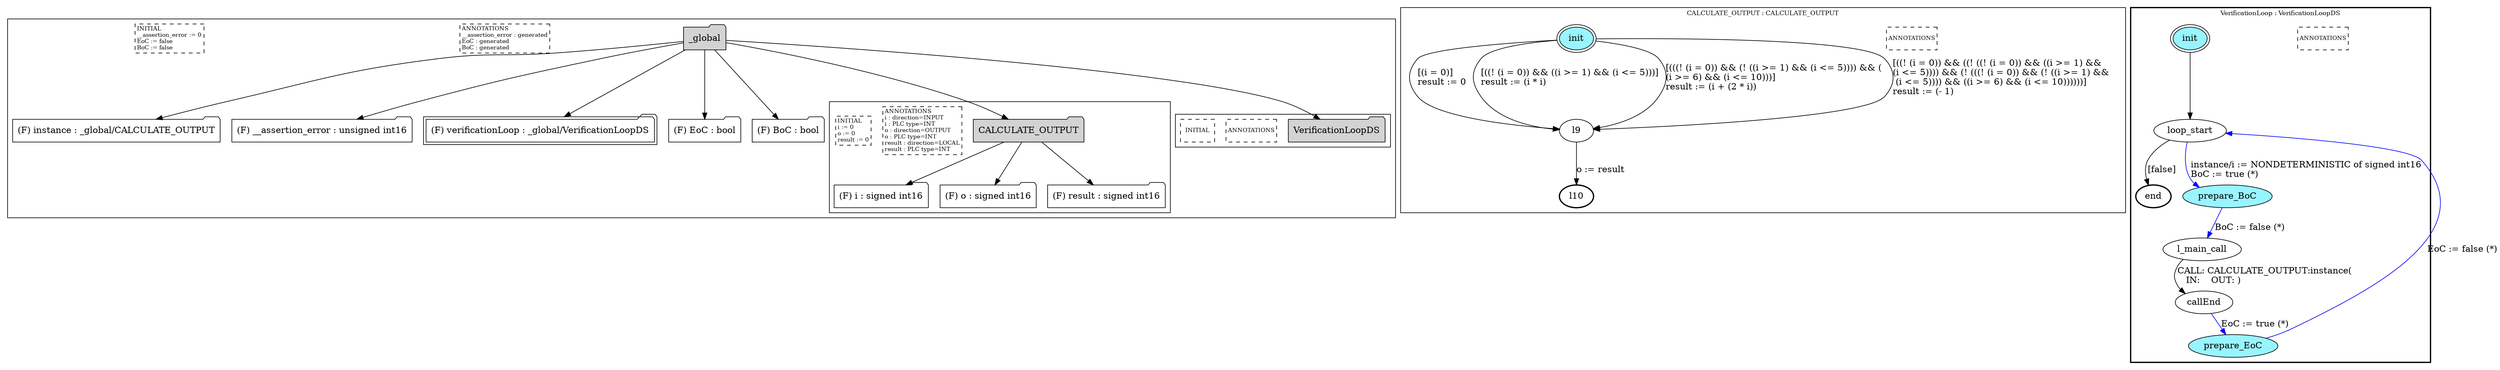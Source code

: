 digraph G {
	subgraph cluster__global416579056 {
		node [shape="folder", style="filled"];
		//label="_global";
		_global416579056 [label="_global"];
		_global416579056 -> instance1772358460;
		instance1772358460 [label = "(F) instance : _global/CALCULATE_OUTPUT", fillcolor="white" ];
		_global416579056 -> __assertion_error445726857;
		__assertion_error445726857 [label = "(F) __assertion_error : unsigned int16", fillcolor="white" ];
		_global416579056 -> verificationLoop2004952636;
		verificationLoop2004952636 [label = "(F) verificationLoop : _global/VerificationLoopDS", fillcolor="white" , peripheries=2];
		_global416579056 -> EoC685193713;
		EoC685193713 [label = "(F) EoC : bool", fillcolor="white" ];
		_global416579056 -> BoC1483522397;
		BoC1483522397 [label = "(F) BoC : bool", fillcolor="white" ];
		_global416579056 -> CALCULATE_OUTPUT674840194;
		subgraph cluster_CALCULATE_OUTPUT674840194 {
			node [shape="folder", style="filled"];
			//label="CALCULATE_OUTPUT";
			CALCULATE_OUTPUT674840194 [label="CALCULATE_OUTPUT"];
			CALCULATE_OUTPUT674840194 -> i1046211253;
			i1046211253 [label = "(F) i : signed int16", fillcolor="white" ];
			CALCULATE_OUTPUT674840194 -> o98818836;
			o98818836 [label = "(F) o : signed int16", fillcolor="white" ];
			CALCULATE_OUTPUT674840194 -> result1237443220;
			result1237443220 [label = "(F) result : signed int16", fillcolor="white" ];
			
			annotations_pseudonode_CALCULATE_OUTPUT674840194 [
				label="ANNOTATIONS\li : direction=INPUT\li : PLC type=INT\lo : direction=OUTPUT\lo : PLC type=INT\lresult : direction=LOCAL\lresult : PLC type=INT\l",
				fontsize=9, margin="0.04,0.04", fillcolor="white", shape="rectangle", style="dashed"];
			initamt_pseudonode_CALCULATE_OUTPUT674840194 [
				label="INITIAL\li := 0\lo := 0\lresult := 0\l",
				fontsize=9, margin="0.04,0.04", fillcolor="lightyellow", shape="rectangle", style="dashed"];
		}
		_global416579056 -> VerificationLoopDS276922182;
		subgraph cluster_VerificationLoopDS276922182 {
			node [shape="folder", style="filled"];
			//label="VerificationLoopDS";
			VerificationLoopDS276922182 [label="VerificationLoopDS"];
			
			annotations_pseudonode_VerificationLoopDS276922182 [
				label="ANNOTATIONS",
				fontsize=9, margin="0.04,0.04", fillcolor="white", shape="rectangle", style="dashed"];
			initamt_pseudonode_VerificationLoopDS276922182 [
				label="INITIAL",
				fontsize=9, margin="0.04,0.04", fillcolor="lightyellow", shape="rectangle", style="dashed"];
		}
		
		annotations_pseudonode__global416579056 [
			label="ANNOTATIONS\l__assertion_error : generated\lEoC : generated\lBoC : generated\l",
			fontsize=9, margin="0.04,0.04", fillcolor="white", shape="rectangle", style="dashed"];
		initamt_pseudonode__global416579056 [
			label="INITIAL\l__assertion_error := 0\lEoC := false\lBoC := false\l",
			fontsize=9, margin="0.04,0.04", fillcolor="lightyellow", shape="rectangle", style="dashed"];
	}
	subgraph clusterCALCULATE_OUTPUT {
		node [style="filled"];
		color="black";
		fontsize=10;
		ranksep=0.4;
		
		label="CALCULATE_OUTPUT : CALCULATE_OUTPUT";
		
		annotations_pseudonode_CALCULATE_OUTPUT [
			label="ANNOTATIONS",
			fontsize=9, margin="0.04,0.04", fillcolor="white", shape="rectangle", style="dashed"];
		
		init_CALCULATE_OUTPUT [label="init", color="black", fillcolor="cadetblue1", peripheries=2, shape="ellipse"];
		l9_CALCULATE_OUTPUT [label="l9", color="black", fillcolor="white", shape="ellipse"];
		l10_CALCULATE_OUTPUT [label="l10", color="black", fillcolor="white", style=bold, shape="ellipse"];
		init_CALCULATE_OUTPUT -> l9_CALCULATE_OUTPUT [color="black", label="[(i = 0)]\lresult := 0\l"];
		init_CALCULATE_OUTPUT -> l9_CALCULATE_OUTPUT [color="black", label="[((! (i = 0)) && ((i >= 1) && (i <= 5)))]\lresult := (i * i)\l"];
		init_CALCULATE_OUTPUT -> l9_CALCULATE_OUTPUT [color="black", label="[(((! (i = 0)) && (! ((i >= 1) && (i <= 5)))) && (\l(i >= 6) && (i <= 10)))]\lresult := (i + (2 * i))\l"];
		init_CALCULATE_OUTPUT -> l9_CALCULATE_OUTPUT [color="black", label="[((! (i = 0)) && ((! ((! (i = 0)) && ((i >= 1) && \l(i <= 5)))) && (! (((! (i = 0)) && (! ((i >= 1) &&\l (i <= 5)))) && ((i >= 6) && (i <= 10))))))]\lresult := (- 1)\l"];
		l9_CALCULATE_OUTPUT -> l10_CALCULATE_OUTPUT [color="black", label="o := result"];
	}
	subgraph clusterVerificationLoop {
		node [style="filled"];
		style=bold;
		color="black";
		fontsize=10;
		ranksep=0.4;
		
		label="VerificationLoop : VerificationLoopDS";
		
		annotations_pseudonode_VerificationLoop [
			label="ANNOTATIONS",
			fontsize=9, margin="0.04,0.04", fillcolor="white", shape="rectangle", style="dashed"];
		
		init_VerificationLoop [label="init", color="black", fillcolor="cadetblue1", peripheries=2, shape="ellipse"];
		end_VerificationLoop [label="end", color="black", fillcolor="cadetblue1", style=bold, shape="ellipse"];
		loop_start_VerificationLoop [label="loop_start", color="black", fillcolor="white", shape="ellipse"];
		prepare_BoC_VerificationLoop [label="prepare_BoC", color="black", fillcolor="cadetblue1", shape="ellipse"];
		l_main_call_VerificationLoop [label="l_main_call", color="black", fillcolor="white", shape="ellipse"];
		callEnd_VerificationLoop [label="callEnd", color="black", fillcolor="white", shape="ellipse"];
		prepare_EoC_VerificationLoop [label="prepare_EoC", color="black", fillcolor="cadetblue1", shape="ellipse"];
		init_VerificationLoop -> loop_start_VerificationLoop [color="black", label=""];
		loop_start_VerificationLoop -> prepare_BoC_VerificationLoop [color="blue", label="instance/i := NONDETERMINISTIC of signed int16\lBoC := true (*)\l"];
		prepare_BoC_VerificationLoop -> l_main_call_VerificationLoop [color="blue", label="BoC := false (*)"];
		l_main_call_VerificationLoop -> callEnd_VerificationLoop [color="black", label="CALL: CALCULATE_OUTPUT:instance(\l   IN:    OUT: )\l"];
		callEnd_VerificationLoop -> prepare_EoC_VerificationLoop [color="blue", label="EoC := true (*)"];
		prepare_EoC_VerificationLoop -> loop_start_VerificationLoop [color="blue", label="EoC := false (*)"];
		loop_start_VerificationLoop -> end_VerificationLoop [color="black", label="[false]"];
	}
}

